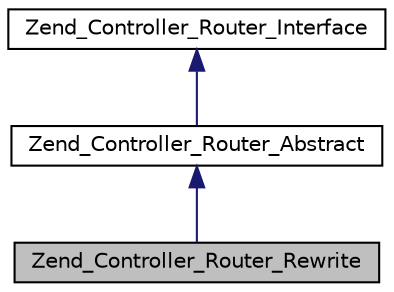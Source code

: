 digraph G
{
  edge [fontname="Helvetica",fontsize="10",labelfontname="Helvetica",labelfontsize="10"];
  node [fontname="Helvetica",fontsize="10",shape=record];
  Node1 [label="Zend_Controller_Router_Rewrite",height=0.2,width=0.4,color="black", fillcolor="grey75", style="filled" fontcolor="black"];
  Node2 -> Node1 [dir="back",color="midnightblue",fontsize="10",style="solid",fontname="Helvetica"];
  Node2 [label="Zend_Controller_Router_Abstract",height=0.2,width=0.4,color="black", fillcolor="white", style="filled",URL="$class_zend___controller___router___abstract.html"];
  Node3 -> Node2 [dir="back",color="midnightblue",fontsize="10",style="solid",fontname="Helvetica"];
  Node3 [label="Zend_Controller_Router_Interface",height=0.2,width=0.4,color="black", fillcolor="white", style="filled",URL="$interface_zend___controller___router___interface.html"];
}
